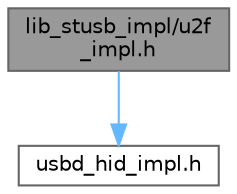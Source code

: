 digraph "lib_stusb_impl/u2f_impl.h"
{
 // LATEX_PDF_SIZE
  bgcolor="transparent";
  edge [fontname=Helvetica,fontsize=10,labelfontname=Helvetica,labelfontsize=10];
  node [fontname=Helvetica,fontsize=10,shape=box,height=0.2,width=0.4];
  Node1 [label="lib_stusb_impl/u2f\l_impl.h",height=0.2,width=0.4,color="gray40", fillcolor="grey60", style="filled", fontcolor="black",tooltip=" "];
  Node1 -> Node2 [color="steelblue1",style="solid"];
  Node2 [label="usbd_hid_impl.h",height=0.2,width=0.4,color="grey40", fillcolor="white", style="filled",URL="$usbd__hid__impl_8h.html",tooltip=" "];
}
